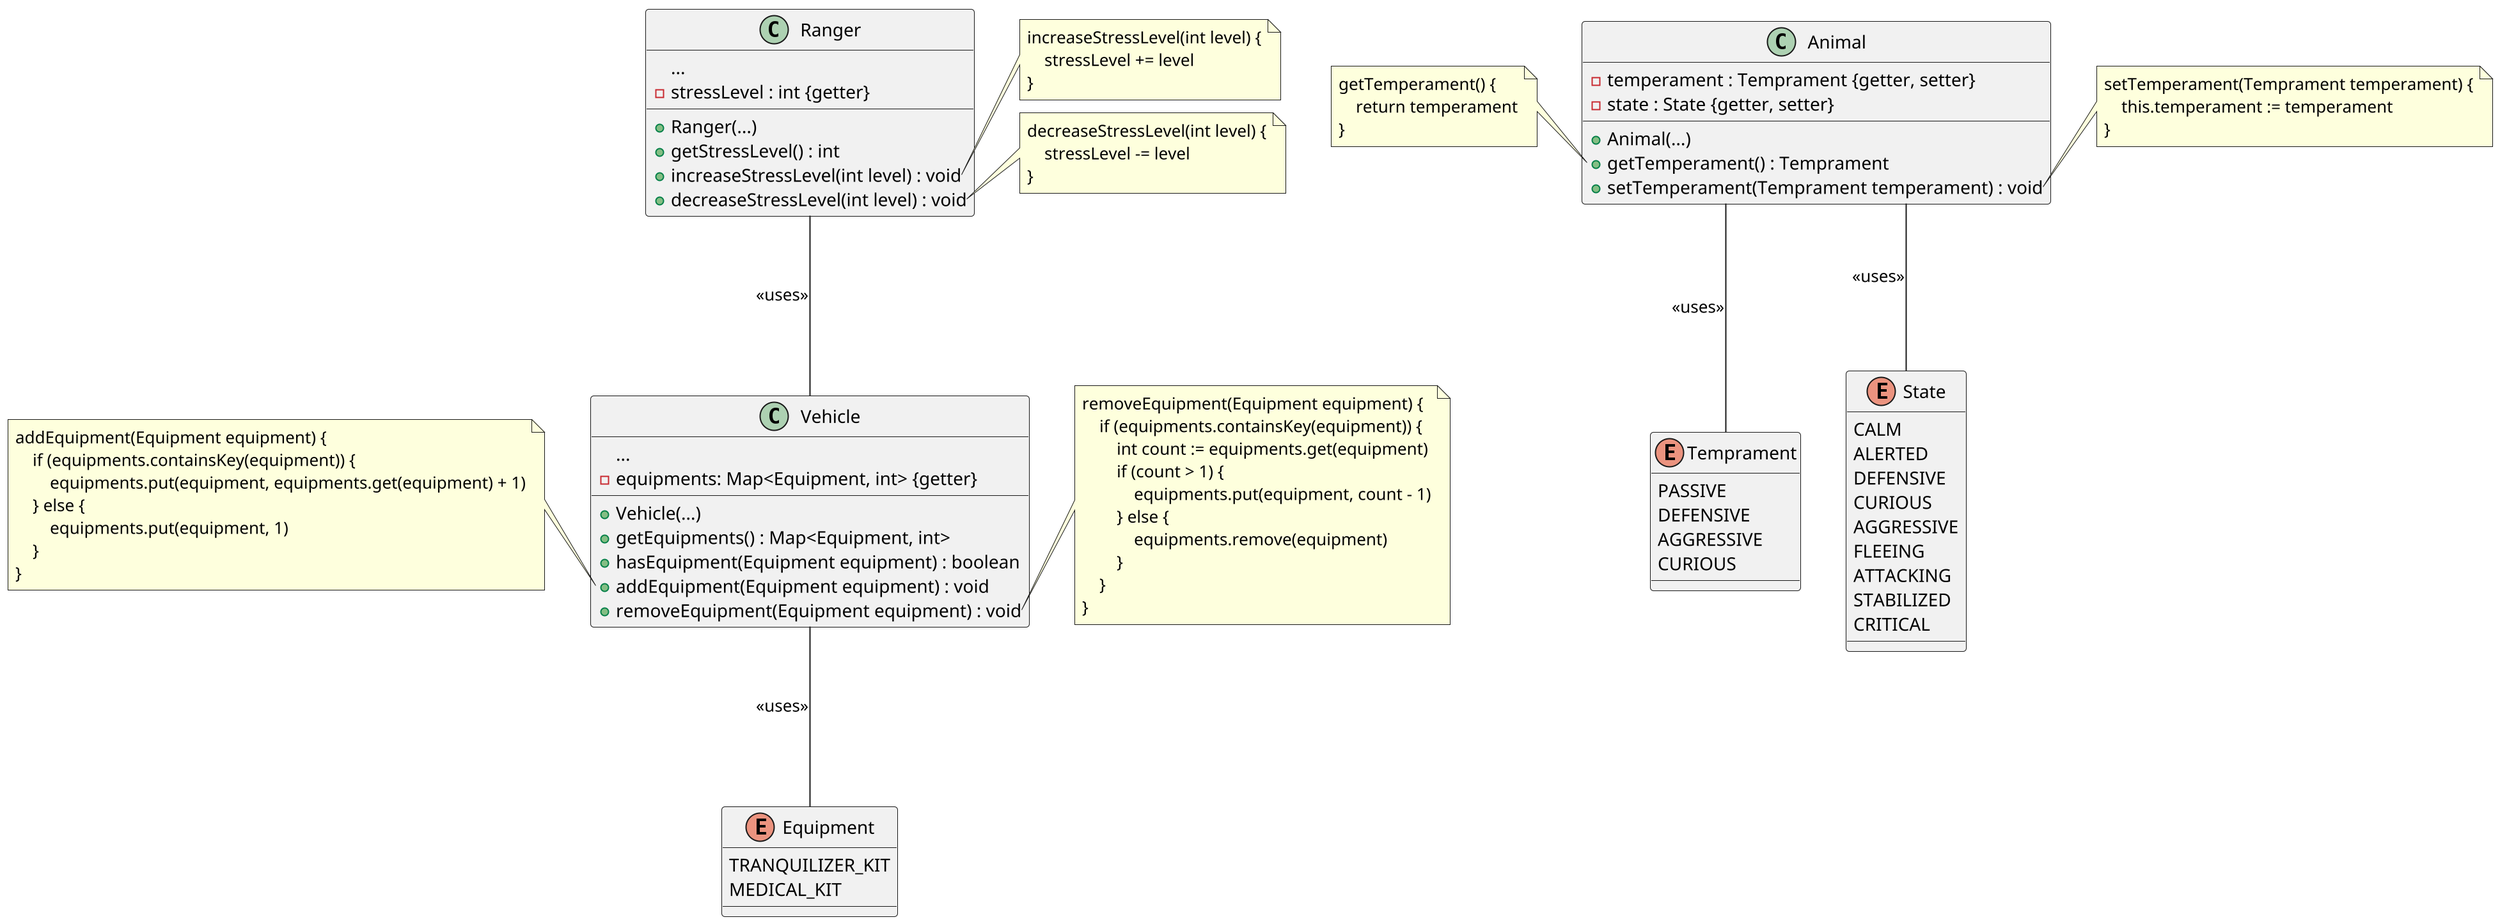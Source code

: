 @startuml Class Diagram 2
scale 2

skinparam linetype ortho

class Ranger {
    ...
    -stressLevel : int {getter}

    +Ranger(...)
    +getStressLevel() : int
    +increaseStressLevel(int level) : void
    +decreaseStressLevel(int level) : void
}

note right of Ranger::increaseStressLevel
    increaseStressLevel(int level) {
        stressLevel += level
    }
end note

note right of Ranger::decreaseStressLevel
    decreaseStressLevel(int level) {
        stressLevel -= level
    }
end note

enum Temprament {
    PASSIVE
    DEFENSIVE
    AGGRESSIVE
    CURIOUS
}

enum State {
    CALM
    ALERTED
    DEFENSIVE
    CURIOUS
    AGGRESSIVE
    FLEEING
    ATTACKING
    STABILIZED
    CRITICAL
}

class Animal {
    -temperament : Temprament {getter, setter}
    -state : State {getter, setter}

    +Animal(...)
    +getTemperament() : Temprament
    +setTemperament(Temprament temperament) : void
}

note left of Animal::getTemperament
    getTemperament() {
        return temperament
    }
end note

note right of Animal::setTemperament
    setTemperament(Temprament temperament) {
        this.temperament := temperament
    }
end note

enum Equipment {
    TRANQUILIZER_KIT
    MEDICAL_KIT
}

class Vehicle {
    ...
    -equipments: Map<Equipment, int> {getter}

    +Vehicle(...)
    +getEquipments() : Map<Equipment, int>
    +hasEquipment(Equipment equipment) : boolean
    +addEquipment(Equipment equipment) : void
    +removeEquipment(Equipment equipment) : void
}

note left of Vehicle::addEquipment
    addEquipment(Equipment equipment) {
        if (equipments.containsKey(equipment)) {
            equipments.put(equipment, equipments.get(equipment) + 1)
        } else {
            equipments.put(equipment, 1)
        }
    }
end note

note right of Vehicle::removeEquipment
    removeEquipment(Equipment equipment) {
        if (equipments.containsKey(equipment)) {
            int count := equipments.get(equipment)
            if (count > 1) {
                equipments.put(equipment, count - 1)
            } else {
                equipments.remove(equipment)
            }
        }
    }
end note

Animal --- Temprament : <<uses>>
Animal --- State : <<uses>>

Vehicle --- Equipment : <<uses>>
Ranger --- Vehicle : <<uses>>

@enduml